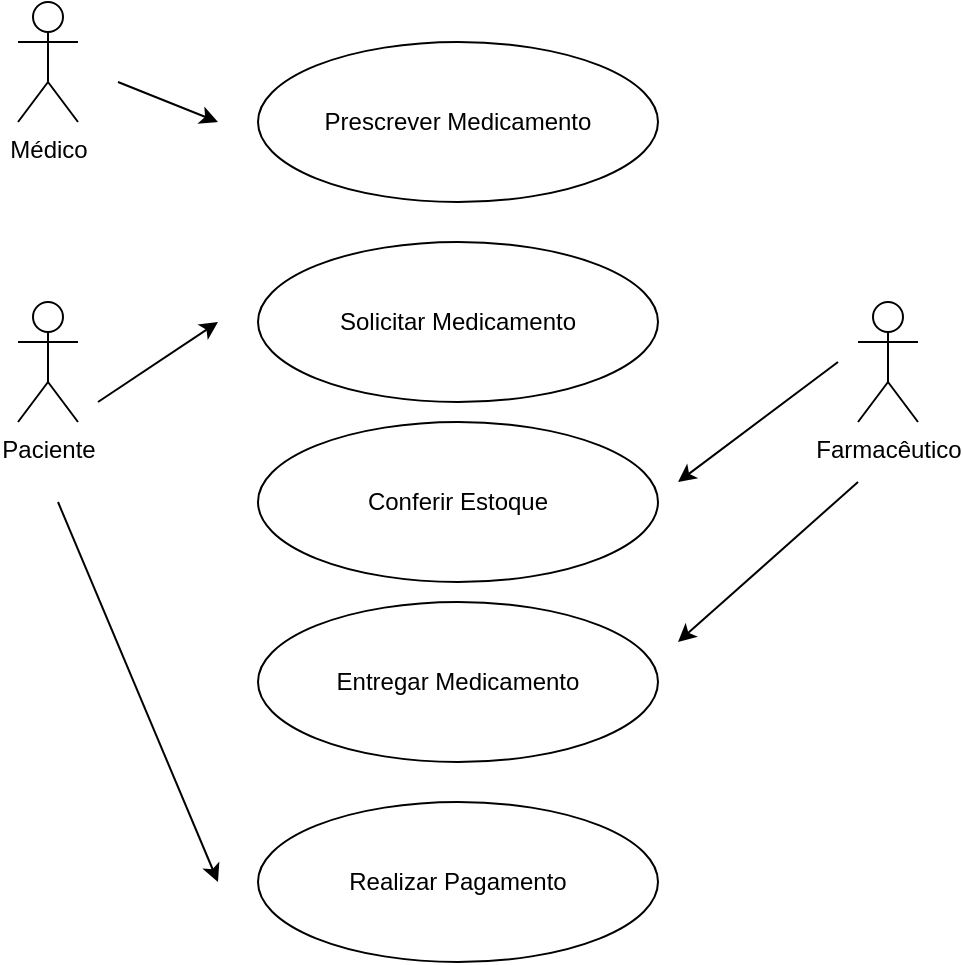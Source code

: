 <mxfile version="24.0.4" type="device">
  <diagram name="Página-1" id="gSgMrXoNJ4GjvuRsl9nz">
    <mxGraphModel dx="1098" dy="820" grid="1" gridSize="10" guides="1" tooltips="1" connect="1" arrows="1" fold="1" page="1" pageScale="1" pageWidth="827" pageHeight="1169" math="0" shadow="0">
      <root>
        <mxCell id="0" />
        <mxCell id="1" parent="0" />
        <mxCell id="o8wS9Xmt-8lskzf11awT-1" value="Paciente" style="shape=umlActor;verticalLabelPosition=bottom;verticalAlign=top;html=1;outlineConnect=0;" vertex="1" parent="1">
          <mxGeometry x="200" y="310" width="30" height="60" as="geometry" />
        </mxCell>
        <mxCell id="o8wS9Xmt-8lskzf11awT-2" value="Prescrever Medicamento" style="ellipse;whiteSpace=wrap;html=1;" vertex="1" parent="1">
          <mxGeometry x="320" y="180" width="200" height="80" as="geometry" />
        </mxCell>
        <mxCell id="o8wS9Xmt-8lskzf11awT-4" value="Solicitar Medicamento" style="ellipse;whiteSpace=wrap;html=1;" vertex="1" parent="1">
          <mxGeometry x="320" y="280" width="200" height="80" as="geometry" />
        </mxCell>
        <mxCell id="o8wS9Xmt-8lskzf11awT-5" value="Entregar Medicamento" style="ellipse;whiteSpace=wrap;html=1;" vertex="1" parent="1">
          <mxGeometry x="320" y="460" width="200" height="80" as="geometry" />
        </mxCell>
        <mxCell id="o8wS9Xmt-8lskzf11awT-6" value="Conferir Estoque" style="ellipse;whiteSpace=wrap;html=1;" vertex="1" parent="1">
          <mxGeometry x="320" y="370" width="200" height="80" as="geometry" />
        </mxCell>
        <mxCell id="o8wS9Xmt-8lskzf11awT-7" value="Realizar Pagamento" style="ellipse;whiteSpace=wrap;html=1;" vertex="1" parent="1">
          <mxGeometry x="320" y="560" width="200" height="80" as="geometry" />
        </mxCell>
        <mxCell id="o8wS9Xmt-8lskzf11awT-8" value="Médico" style="shape=umlActor;verticalLabelPosition=bottom;verticalAlign=top;html=1;outlineConnect=0;" vertex="1" parent="1">
          <mxGeometry x="200" y="160" width="30" height="60" as="geometry" />
        </mxCell>
        <mxCell id="o8wS9Xmt-8lskzf11awT-9" value="Farmacêutico" style="shape=umlActor;verticalLabelPosition=bottom;verticalAlign=top;html=1;outlineConnect=0;" vertex="1" parent="1">
          <mxGeometry x="620" y="310" width="30" height="60" as="geometry" />
        </mxCell>
        <mxCell id="o8wS9Xmt-8lskzf11awT-11" value="" style="endArrow=classic;html=1;rounded=0;" edge="1" parent="1">
          <mxGeometry width="50" height="50" relative="1" as="geometry">
            <mxPoint x="250" y="200" as="sourcePoint" />
            <mxPoint x="300" y="220" as="targetPoint" />
          </mxGeometry>
        </mxCell>
        <mxCell id="o8wS9Xmt-8lskzf11awT-15" value="" style="endArrow=classic;html=1;rounded=0;" edge="1" parent="1">
          <mxGeometry width="50" height="50" relative="1" as="geometry">
            <mxPoint x="240" y="360" as="sourcePoint" />
            <mxPoint x="300" y="320" as="targetPoint" />
          </mxGeometry>
        </mxCell>
        <mxCell id="o8wS9Xmt-8lskzf11awT-16" value="" style="endArrow=classic;html=1;rounded=0;" edge="1" parent="1">
          <mxGeometry width="50" height="50" relative="1" as="geometry">
            <mxPoint x="610" y="340" as="sourcePoint" />
            <mxPoint x="530" y="400" as="targetPoint" />
          </mxGeometry>
        </mxCell>
        <mxCell id="o8wS9Xmt-8lskzf11awT-17" value="" style="endArrow=classic;html=1;rounded=0;" edge="1" parent="1">
          <mxGeometry width="50" height="50" relative="1" as="geometry">
            <mxPoint x="620" y="400" as="sourcePoint" />
            <mxPoint x="530" y="480" as="targetPoint" />
          </mxGeometry>
        </mxCell>
        <mxCell id="o8wS9Xmt-8lskzf11awT-18" value="" style="endArrow=classic;html=1;rounded=0;" edge="1" parent="1">
          <mxGeometry width="50" height="50" relative="1" as="geometry">
            <mxPoint x="220" y="410" as="sourcePoint" />
            <mxPoint x="300" y="600" as="targetPoint" />
          </mxGeometry>
        </mxCell>
      </root>
    </mxGraphModel>
  </diagram>
</mxfile>
